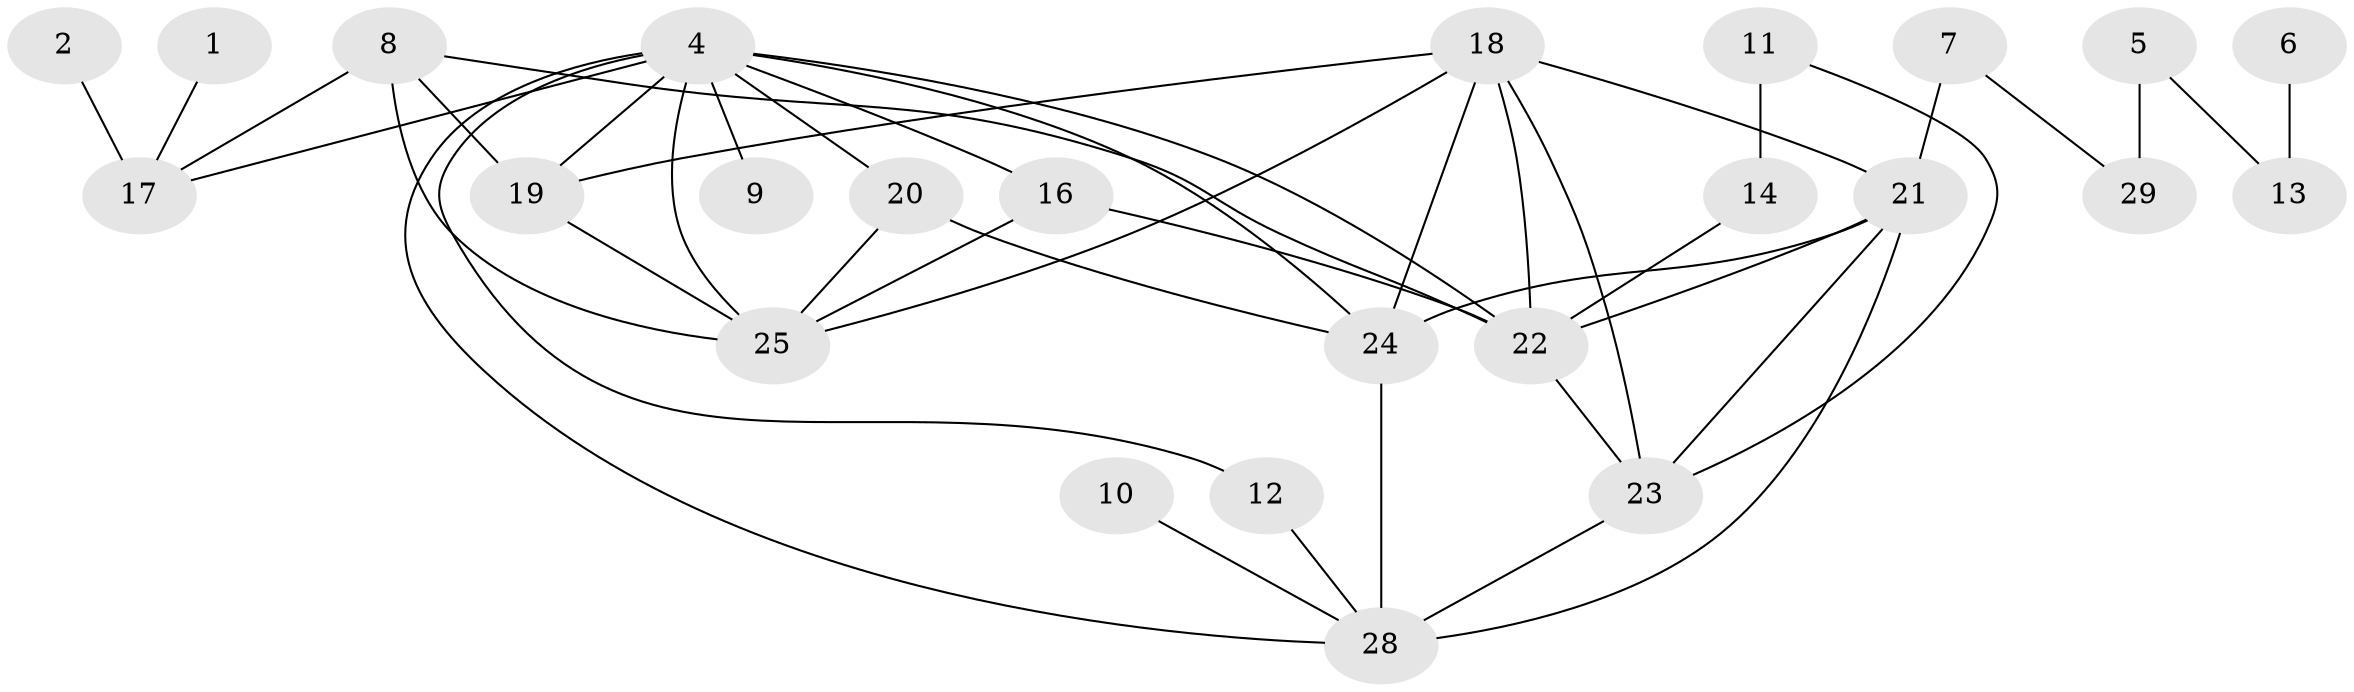 // original degree distribution, {2: 0.3448275862068966, 1: 0.13793103448275862, 3: 0.20689655172413793, 4: 0.15517241379310345, 6: 0.06896551724137931, 0: 0.05172413793103448, 5: 0.034482758620689655}
// Generated by graph-tools (version 1.1) at 2025/25/03/09/25 03:25:20]
// undirected, 25 vertices, 44 edges
graph export_dot {
graph [start="1"]
  node [color=gray90,style=filled];
  1;
  2;
  4;
  5;
  6;
  7;
  8;
  9;
  10;
  11;
  12;
  13;
  14;
  16;
  17;
  18;
  19;
  20;
  21;
  22;
  23;
  24;
  25;
  28;
  29;
  1 -- 17 [weight=1.0];
  2 -- 17 [weight=1.0];
  4 -- 9 [weight=2.0];
  4 -- 12 [weight=1.0];
  4 -- 16 [weight=1.0];
  4 -- 17 [weight=1.0];
  4 -- 19 [weight=2.0];
  4 -- 20 [weight=1.0];
  4 -- 22 [weight=1.0];
  4 -- 24 [weight=1.0];
  4 -- 25 [weight=1.0];
  4 -- 28 [weight=1.0];
  5 -- 13 [weight=1.0];
  5 -- 29 [weight=1.0];
  6 -- 13 [weight=1.0];
  7 -- 21 [weight=1.0];
  7 -- 29 [weight=1.0];
  8 -- 17 [weight=1.0];
  8 -- 19 [weight=1.0];
  8 -- 22 [weight=1.0];
  8 -- 25 [weight=1.0];
  10 -- 28 [weight=1.0];
  11 -- 14 [weight=1.0];
  11 -- 23 [weight=1.0];
  12 -- 28 [weight=1.0];
  14 -- 22 [weight=1.0];
  16 -- 22 [weight=1.0];
  16 -- 25 [weight=1.0];
  18 -- 19 [weight=1.0];
  18 -- 21 [weight=1.0];
  18 -- 22 [weight=1.0];
  18 -- 23 [weight=1.0];
  18 -- 24 [weight=1.0];
  18 -- 25 [weight=1.0];
  19 -- 25 [weight=1.0];
  20 -- 24 [weight=1.0];
  20 -- 25 [weight=1.0];
  21 -- 22 [weight=1.0];
  21 -- 23 [weight=1.0];
  21 -- 24 [weight=2.0];
  21 -- 28 [weight=1.0];
  22 -- 23 [weight=1.0];
  23 -- 28 [weight=1.0];
  24 -- 28 [weight=2.0];
}
